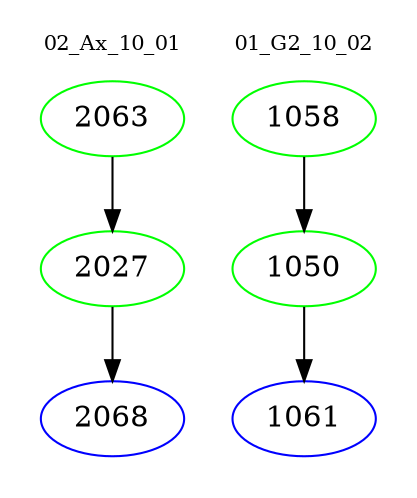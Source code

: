 digraph{
subgraph cluster_0 {
color = white
label = "02_Ax_10_01";
fontsize=10;
T0_2063 [label="2063", color="green"]
T0_2063 -> T0_2027 [color="black"]
T0_2027 [label="2027", color="green"]
T0_2027 -> T0_2068 [color="black"]
T0_2068 [label="2068", color="blue"]
}
subgraph cluster_1 {
color = white
label = "01_G2_10_02";
fontsize=10;
T1_1058 [label="1058", color="green"]
T1_1058 -> T1_1050 [color="black"]
T1_1050 [label="1050", color="green"]
T1_1050 -> T1_1061 [color="black"]
T1_1061 [label="1061", color="blue"]
}
}
